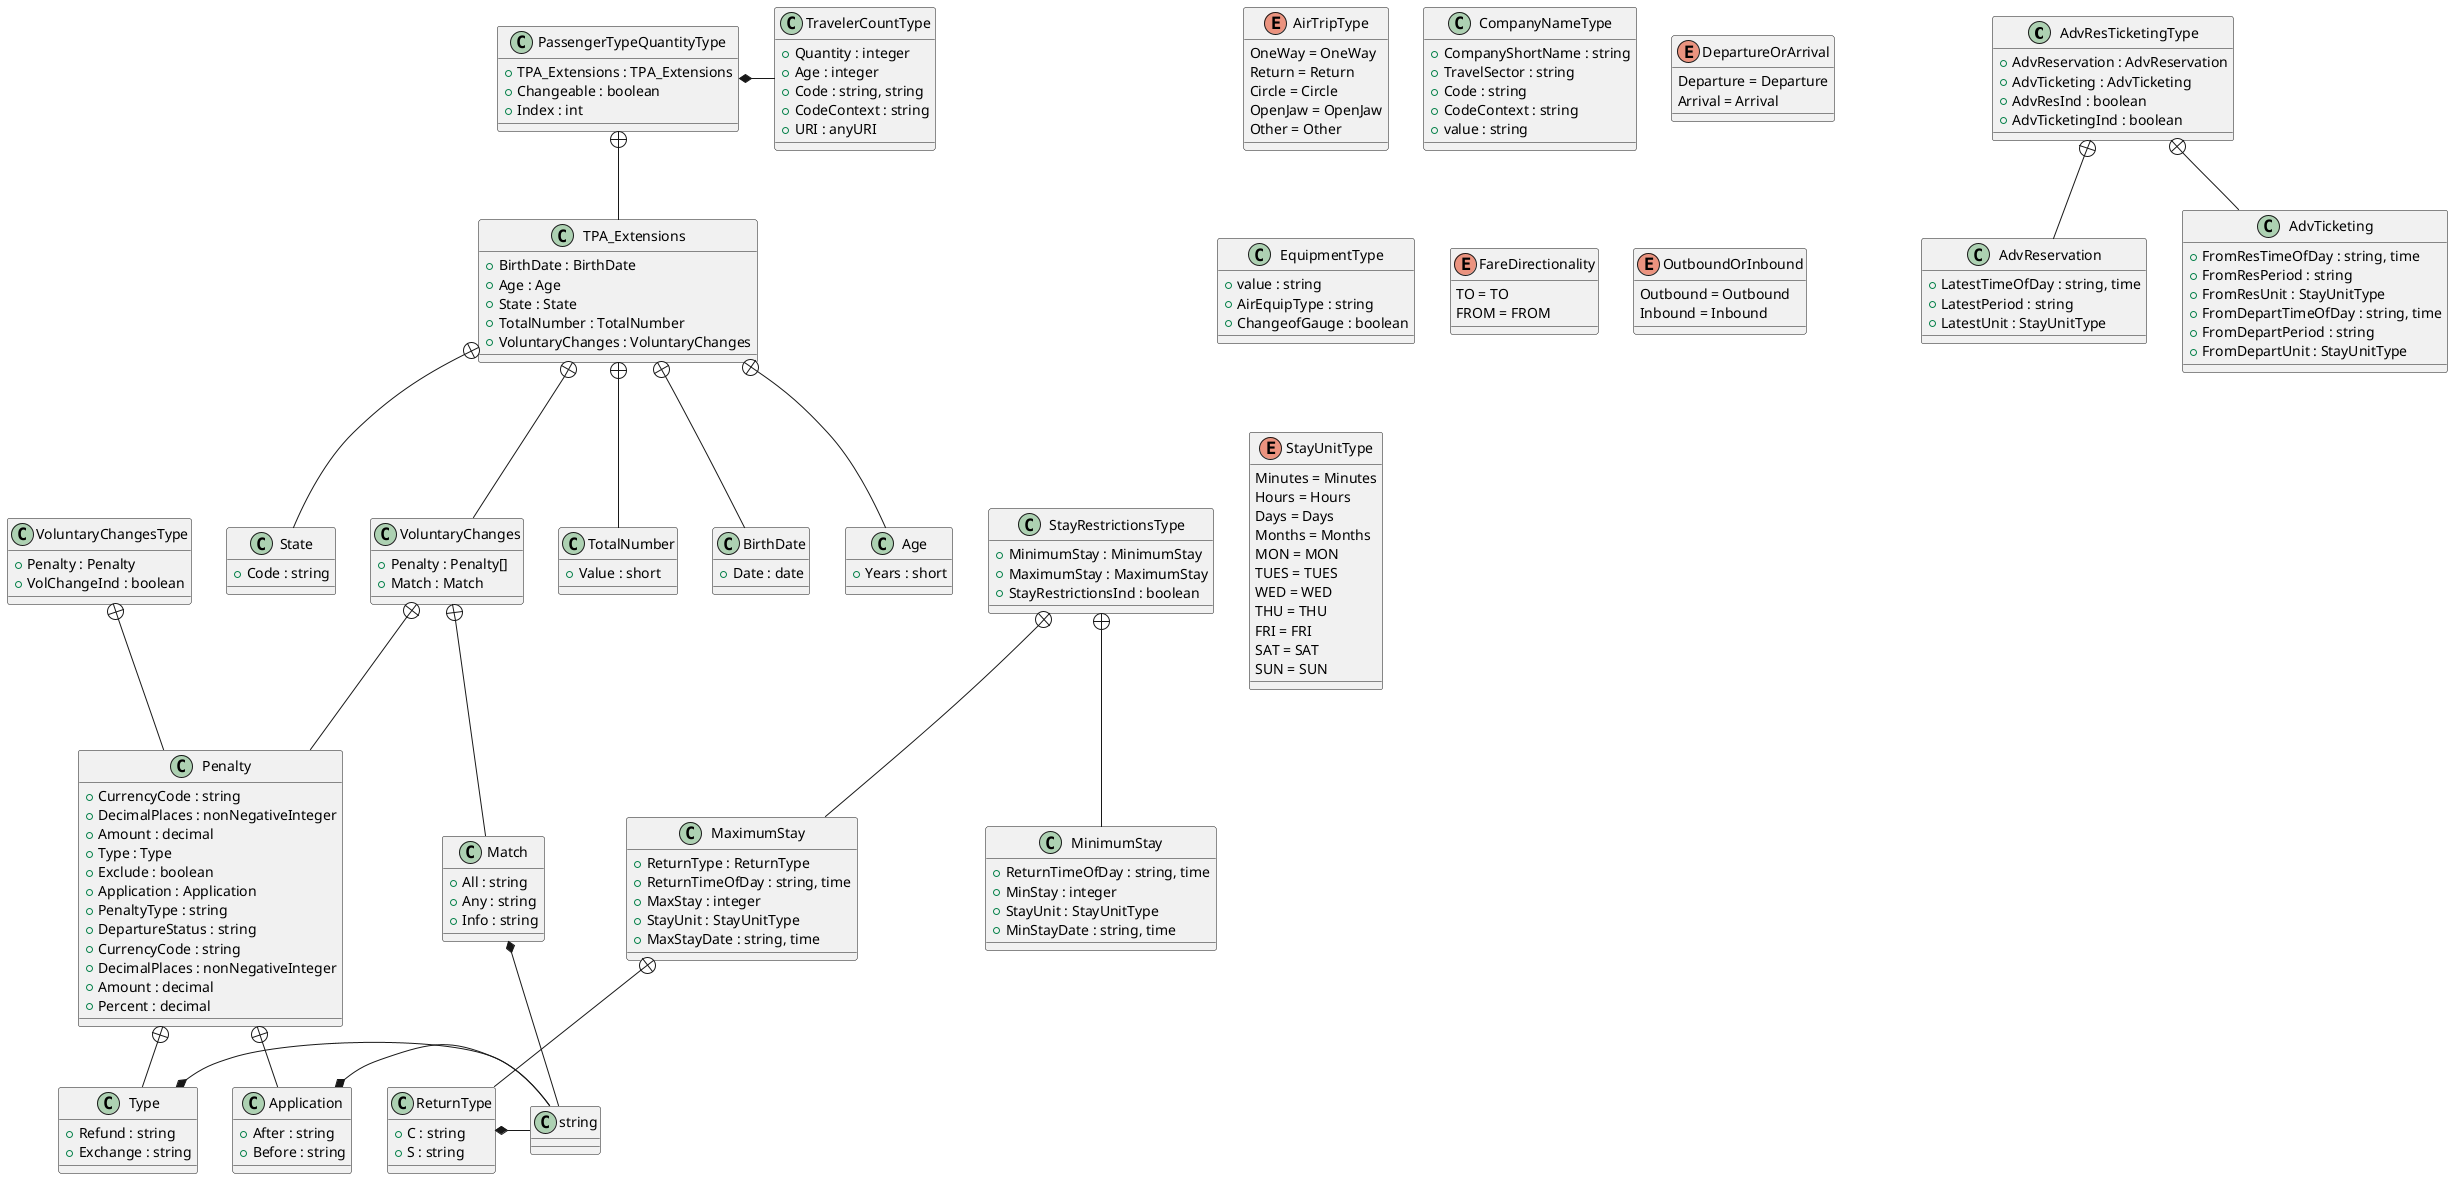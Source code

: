 @startuml

class AdvResTicketingType {
    +AdvReservation : AdvReservation
    +AdvTicketing : AdvTicketing
    +AdvResInd : boolean
    +AdvTicketingInd : boolean
}
AdvResTicketingType +-- AdvReservation
class AdvReservation {
    +LatestTimeOfDay : string, time
    +LatestPeriod : string
    +LatestUnit : StayUnitType
}
AdvResTicketingType +-- AdvTicketing
class AdvTicketing {
    +FromResTimeOfDay : string, time
    +FromResPeriod : string
    +FromResUnit : StayUnitType
    +FromDepartTimeOfDay : string, time
    +FromDepartPeriod : string
    +FromDepartUnit : StayUnitType
}
enum AirTripType {
    OneWay = OneWay
    Return = Return
    Circle = Circle
    OpenJaw = OpenJaw
    Other = Other
}
class CompanyNameType {
    +CompanyShortName : string
    +TravelSector : string
    +Code : string
    +CodeContext : string
    +value : string
}
enum DepartureOrArrival {
    Departure = Departure
    Arrival = Arrival
}
class EquipmentType {
    +value : string
    +AirEquipType : string
    +ChangeofGauge : boolean
}
enum FareDirectionality {
    TO = TO
    FROM = FROM
}
enum OutboundOrInbound {
    Outbound = Outbound
    Inbound = Inbound
}
class PassengerTypeQuantityType {
    +TPA_Extensions : TPA_Extensions
    +Changeable : boolean
    +Index : int
}
PassengerTypeQuantityType *- TravelerCountType
PassengerTypeQuantityType +-- TPA_Extensions
class TPA_Extensions {
    +BirthDate : BirthDate
    +Age : Age
    +State : State
    +TotalNumber : TotalNumber
    +VoluntaryChanges : VoluntaryChanges
}
TPA_Extensions +-- BirthDate
class BirthDate {
    +Date : date
}
TPA_Extensions +-- Age
class Age {
    +Years : short
}
TPA_Extensions +-- State
class State {
    +Code : string
}
TPA_Extensions +-- TotalNumber
class TotalNumber {
    +Value : short
}
TPA_Extensions +-- VoluntaryChanges
class VoluntaryChanges {
    +Penalty : Penalty[]
    +Match : Match
}
VoluntaryChanges +-- Penalty
class Penalty {
    +CurrencyCode : string
    +DecimalPlaces : nonNegativeInteger
    +Amount : decimal
    +Type : Type
    +Exclude : boolean
    +Application : Application
}
Penalty +-- Type
class Type {
    +Refund : string
    +Exchange : string
}
Type *- string
Penalty +-- Application
class Application {
    +After : string
    +Before : string
}
Application *- string
VoluntaryChanges +-- Match
class Match {
    +All : string
    +Any : string
    +Info : string
}
Match *- string
class StayRestrictionsType {
    +MinimumStay : MinimumStay
    +MaximumStay : MaximumStay
    +StayRestrictionsInd : boolean
}
StayRestrictionsType +-- MinimumStay
class MinimumStay {
    +ReturnTimeOfDay : string, time
    +MinStay : integer
    +StayUnit : StayUnitType
    +MinStayDate : string, time
}
StayRestrictionsType +-- MaximumStay
class MaximumStay {
    +ReturnType : ReturnType
    +ReturnTimeOfDay : string, time
    +MaxStay : integer
    +StayUnit : StayUnitType
    +MaxStayDate : string, time
}
MaximumStay +-- ReturnType
class ReturnType {
    +C : string
    +S : string
}
ReturnType *- string
enum StayUnitType {
    Minutes = Minutes
    Hours = Hours
    Days = Days
    Months = Months
    MON = MON
    TUES = TUES
    WED = WED
    THU = THU
    FRI = FRI
    SAT = SAT
    SUN = SUN
}
class TravelerCountType {
    +Quantity : integer
    +Age : integer
    +Code : string, string
    +CodeContext : string
    +URI : anyURI
}
class VoluntaryChangesType {
    +Penalty : Penalty
    +VolChangeInd : boolean
}
VoluntaryChangesType +-- Penalty
class Penalty {
    +PenaltyType : string
    +DepartureStatus : string
    +CurrencyCode : string
    +DecimalPlaces : nonNegativeInteger
    +Amount : decimal
    +Percent : decimal
}

@enduml